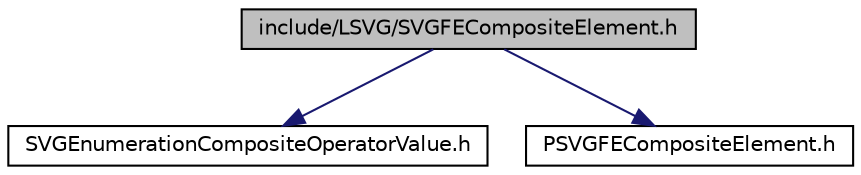 digraph G
{
  edge [fontname="Helvetica",fontsize="10",labelfontname="Helvetica",labelfontsize="10"];
  node [fontname="Helvetica",fontsize="10",shape=record];
  Node1 [label="include/LSVG/SVGFECompositeElement.h",height=0.2,width=0.4,color="black", fillcolor="grey75", style="filled" fontcolor="black"];
  Node1 -> Node2 [color="midnightblue",fontsize="10",style="solid",fontname="Helvetica"];
  Node2 [label="SVGEnumerationCompositeOperatorValue.h",height=0.2,width=0.4,color="black", fillcolor="white", style="filled",URL="$_s_v_g_enumeration_composite_operator_value_8h.html"];
  Node1 -> Node3 [color="midnightblue",fontsize="10",style="solid",fontname="Helvetica"];
  Node3 [label="PSVGFECompositeElement.h",height=0.2,width=0.4,color="black", fillcolor="white", style="filled",URL="$_p_s_v_g_f_e_composite_element_8h.html"];
}
